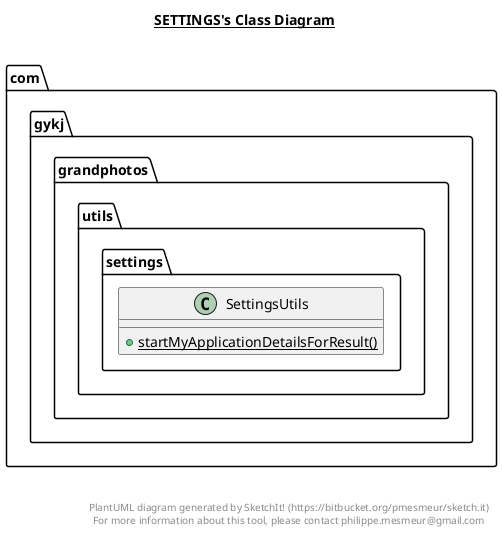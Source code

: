 @startuml

title __SETTINGS's Class Diagram__\n

  namespace com.gykj.grandphotos {
    namespace utils.settings {
      class com.gykj.grandphotos.utils.settings.SettingsUtils {
          {static} + startMyApplicationDetailsForResult()
      }
    }
  }
  



right footer


PlantUML diagram generated by SketchIt! (https://bitbucket.org/pmesmeur/sketch.it)
For more information about this tool, please contact philippe.mesmeur@gmail.com
endfooter

@enduml
